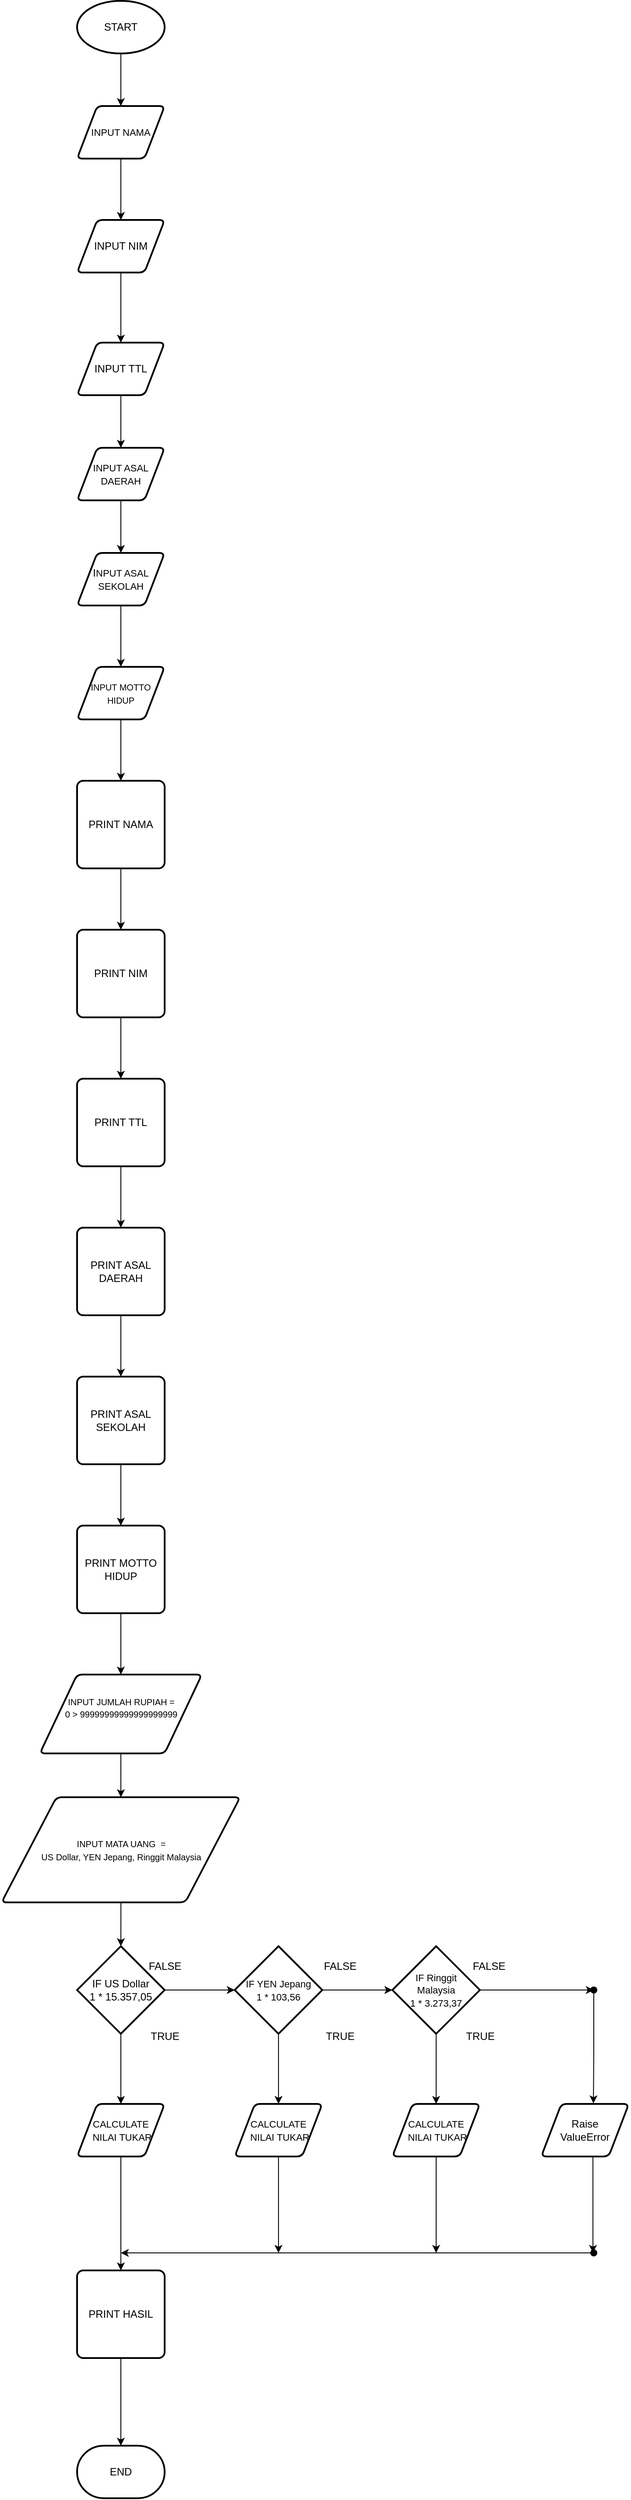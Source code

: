 <mxfile version="21.7.5" type="device">
  <diagram name="Page-1" id="RbCrOZhKYqxqLBZojrEW">
    <mxGraphModel dx="1050" dy="542" grid="1" gridSize="10" guides="1" tooltips="1" connect="1" arrows="1" fold="1" page="1" pageScale="1" pageWidth="850" pageHeight="1100" math="0" shadow="0">
      <root>
        <mxCell id="0" />
        <mxCell id="1" parent="0" />
        <mxCell id="dnzGdEvmZZnzn72nh_tT-3" style="edgeStyle=orthogonalEdgeStyle;rounded=0;orthogonalLoop=1;jettySize=auto;html=1;" parent="1" source="dnzGdEvmZZnzn72nh_tT-1" target="dnzGdEvmZZnzn72nh_tT-2" edge="1">
          <mxGeometry relative="1" as="geometry" />
        </mxCell>
        <mxCell id="dnzGdEvmZZnzn72nh_tT-1" value="START" style="strokeWidth=2;html=1;shape=mxgraph.flowchart.start_1;whiteSpace=wrap;" parent="1" vertex="1">
          <mxGeometry x="360" y="20" width="100" height="60" as="geometry" />
        </mxCell>
        <mxCell id="dnzGdEvmZZnzn72nh_tT-5" value="" style="edgeStyle=orthogonalEdgeStyle;rounded=0;orthogonalLoop=1;jettySize=auto;html=1;" parent="1" source="dnzGdEvmZZnzn72nh_tT-2" target="dnzGdEvmZZnzn72nh_tT-4" edge="1">
          <mxGeometry relative="1" as="geometry" />
        </mxCell>
        <mxCell id="dnzGdEvmZZnzn72nh_tT-2" value="&lt;font style=&quot;font-size: 11px;&quot;&gt;INPUT NAMA&lt;/font&gt;" style="shape=parallelogram;html=1;strokeWidth=2;perimeter=parallelogramPerimeter;whiteSpace=wrap;rounded=1;arcSize=12;size=0.23;" parent="1" vertex="1">
          <mxGeometry x="360" y="140" width="100" height="60" as="geometry" />
        </mxCell>
        <mxCell id="dnzGdEvmZZnzn72nh_tT-7" value="" style="edgeStyle=orthogonalEdgeStyle;rounded=0;orthogonalLoop=1;jettySize=auto;html=1;" parent="1" source="dnzGdEvmZZnzn72nh_tT-4" target="dnzGdEvmZZnzn72nh_tT-6" edge="1">
          <mxGeometry relative="1" as="geometry" />
        </mxCell>
        <mxCell id="dnzGdEvmZZnzn72nh_tT-4" value="INPUT NIM" style="shape=parallelogram;html=1;strokeWidth=2;perimeter=parallelogramPerimeter;whiteSpace=wrap;rounded=1;arcSize=12;size=0.23;" parent="1" vertex="1">
          <mxGeometry x="360" y="270" width="100" height="60" as="geometry" />
        </mxCell>
        <mxCell id="dnzGdEvmZZnzn72nh_tT-9" value="" style="edgeStyle=orthogonalEdgeStyle;rounded=0;orthogonalLoop=1;jettySize=auto;html=1;" parent="1" source="dnzGdEvmZZnzn72nh_tT-6" target="dnzGdEvmZZnzn72nh_tT-8" edge="1">
          <mxGeometry relative="1" as="geometry" />
        </mxCell>
        <mxCell id="dnzGdEvmZZnzn72nh_tT-6" value="INPUT TTL" style="shape=parallelogram;html=1;strokeWidth=2;perimeter=parallelogramPerimeter;whiteSpace=wrap;rounded=1;arcSize=12;size=0.23;" parent="1" vertex="1">
          <mxGeometry x="360" y="410" width="100" height="60" as="geometry" />
        </mxCell>
        <mxCell id="dnzGdEvmZZnzn72nh_tT-11" value="" style="edgeStyle=orthogonalEdgeStyle;rounded=0;orthogonalLoop=1;jettySize=auto;html=1;" parent="1" source="dnzGdEvmZZnzn72nh_tT-8" target="dnzGdEvmZZnzn72nh_tT-10" edge="1">
          <mxGeometry relative="1" as="geometry" />
        </mxCell>
        <mxCell id="dnzGdEvmZZnzn72nh_tT-8" value="&lt;font style=&quot;font-size: 11px;&quot;&gt;INPUT ASAL DAERAH&lt;/font&gt;" style="shape=parallelogram;html=1;strokeWidth=2;perimeter=parallelogramPerimeter;whiteSpace=wrap;rounded=1;arcSize=12;size=0.23;" parent="1" vertex="1">
          <mxGeometry x="360" y="530" width="100" height="60" as="geometry" />
        </mxCell>
        <mxCell id="5kT87oJKtSBSKoZ8AL6F-2" value="" style="edgeStyle=orthogonalEdgeStyle;rounded=0;orthogonalLoop=1;jettySize=auto;html=1;" parent="1" source="dnzGdEvmZZnzn72nh_tT-10" target="5kT87oJKtSBSKoZ8AL6F-1" edge="1">
          <mxGeometry relative="1" as="geometry" />
        </mxCell>
        <mxCell id="dnzGdEvmZZnzn72nh_tT-10" value="I&lt;font style=&quot;font-size: 11px;&quot;&gt;NPUT ASAL SEKOLAH&lt;/font&gt;" style="shape=parallelogram;html=1;strokeWidth=2;perimeter=parallelogramPerimeter;whiteSpace=wrap;rounded=1;arcSize=12;size=0.23;" parent="1" vertex="1">
          <mxGeometry x="360" y="650" width="100" height="60" as="geometry" />
        </mxCell>
        <mxCell id="5kT87oJKtSBSKoZ8AL6F-4" value="" style="edgeStyle=orthogonalEdgeStyle;rounded=0;orthogonalLoop=1;jettySize=auto;html=1;" parent="1" source="5kT87oJKtSBSKoZ8AL6F-1" target="5kT87oJKtSBSKoZ8AL6F-3" edge="1">
          <mxGeometry relative="1" as="geometry" />
        </mxCell>
        <mxCell id="5kT87oJKtSBSKoZ8AL6F-1" value="&lt;font style=&quot;font-size: 10px;&quot;&gt;INPUT MOTTO HIDUP&lt;/font&gt;" style="shape=parallelogram;html=1;strokeWidth=2;perimeter=parallelogramPerimeter;whiteSpace=wrap;rounded=1;arcSize=12;size=0.23;" parent="1" vertex="1">
          <mxGeometry x="360" y="780" width="100" height="60" as="geometry" />
        </mxCell>
        <mxCell id="5kT87oJKtSBSKoZ8AL6F-6" value="" style="edgeStyle=orthogonalEdgeStyle;rounded=0;orthogonalLoop=1;jettySize=auto;html=1;" parent="1" source="5kT87oJKtSBSKoZ8AL6F-3" target="5kT87oJKtSBSKoZ8AL6F-5" edge="1">
          <mxGeometry relative="1" as="geometry" />
        </mxCell>
        <mxCell id="5kT87oJKtSBSKoZ8AL6F-3" value="PRINT NAMA" style="rounded=1;whiteSpace=wrap;html=1;absoluteArcSize=1;arcSize=14;strokeWidth=2;" parent="1" vertex="1">
          <mxGeometry x="360" y="910" width="100" height="100" as="geometry" />
        </mxCell>
        <mxCell id="5kT87oJKtSBSKoZ8AL6F-8" value="" style="edgeStyle=orthogonalEdgeStyle;rounded=0;orthogonalLoop=1;jettySize=auto;html=1;" parent="1" source="5kT87oJKtSBSKoZ8AL6F-5" target="5kT87oJKtSBSKoZ8AL6F-7" edge="1">
          <mxGeometry relative="1" as="geometry" />
        </mxCell>
        <mxCell id="5kT87oJKtSBSKoZ8AL6F-5" value="PRINT NIM" style="rounded=1;whiteSpace=wrap;html=1;absoluteArcSize=1;arcSize=14;strokeWidth=2;" parent="1" vertex="1">
          <mxGeometry x="360" y="1080" width="100" height="100" as="geometry" />
        </mxCell>
        <mxCell id="5kT87oJKtSBSKoZ8AL6F-10" value="" style="edgeStyle=orthogonalEdgeStyle;rounded=0;orthogonalLoop=1;jettySize=auto;html=1;" parent="1" source="5kT87oJKtSBSKoZ8AL6F-7" target="5kT87oJKtSBSKoZ8AL6F-9" edge="1">
          <mxGeometry relative="1" as="geometry" />
        </mxCell>
        <mxCell id="5kT87oJKtSBSKoZ8AL6F-7" value="PRINT TTL" style="rounded=1;whiteSpace=wrap;html=1;absoluteArcSize=1;arcSize=14;strokeWidth=2;" parent="1" vertex="1">
          <mxGeometry x="360" y="1250" width="100" height="100" as="geometry" />
        </mxCell>
        <mxCell id="5kT87oJKtSBSKoZ8AL6F-12" value="" style="edgeStyle=orthogonalEdgeStyle;rounded=0;orthogonalLoop=1;jettySize=auto;html=1;" parent="1" source="5kT87oJKtSBSKoZ8AL6F-9" target="5kT87oJKtSBSKoZ8AL6F-11" edge="1">
          <mxGeometry relative="1" as="geometry" />
        </mxCell>
        <mxCell id="5kT87oJKtSBSKoZ8AL6F-9" value="PRINT ASAL DAERAH" style="rounded=1;whiteSpace=wrap;html=1;absoluteArcSize=1;arcSize=14;strokeWidth=2;" parent="1" vertex="1">
          <mxGeometry x="360" y="1420" width="100" height="100" as="geometry" />
        </mxCell>
        <mxCell id="5kT87oJKtSBSKoZ8AL6F-14" value="" style="edgeStyle=orthogonalEdgeStyle;rounded=0;orthogonalLoop=1;jettySize=auto;html=1;" parent="1" source="5kT87oJKtSBSKoZ8AL6F-11" target="5kT87oJKtSBSKoZ8AL6F-13" edge="1">
          <mxGeometry relative="1" as="geometry" />
        </mxCell>
        <mxCell id="5kT87oJKtSBSKoZ8AL6F-11" value="PRINT ASAL SEKOLAH" style="rounded=1;whiteSpace=wrap;html=1;absoluteArcSize=1;arcSize=14;strokeWidth=2;" parent="1" vertex="1">
          <mxGeometry x="360" y="1590" width="100" height="100" as="geometry" />
        </mxCell>
        <mxCell id="5kT87oJKtSBSKoZ8AL6F-16" value="" style="edgeStyle=orthogonalEdgeStyle;rounded=0;orthogonalLoop=1;jettySize=auto;html=1;" parent="1" source="5kT87oJKtSBSKoZ8AL6F-13" target="5kT87oJKtSBSKoZ8AL6F-15" edge="1">
          <mxGeometry relative="1" as="geometry" />
        </mxCell>
        <mxCell id="5kT87oJKtSBSKoZ8AL6F-13" value="PRINT MOTTO HIDUP" style="rounded=1;whiteSpace=wrap;html=1;absoluteArcSize=1;arcSize=14;strokeWidth=2;" parent="1" vertex="1">
          <mxGeometry x="360" y="1760" width="100" height="100" as="geometry" />
        </mxCell>
        <mxCell id="5kT87oJKtSBSKoZ8AL6F-19" value="" style="edgeStyle=orthogonalEdgeStyle;rounded=0;orthogonalLoop=1;jettySize=auto;html=1;" parent="1" source="5kT87oJKtSBSKoZ8AL6F-15" target="5kT87oJKtSBSKoZ8AL6F-18" edge="1">
          <mxGeometry relative="1" as="geometry" />
        </mxCell>
        <mxCell id="5kT87oJKtSBSKoZ8AL6F-15" value="&lt;font style=&quot;font-size: 10px;&quot;&gt;INPUT JUMLAH RUPIAH =&lt;br&gt;0 &amp;gt; 99999999999999999999&lt;br&gt;&lt;br&gt;&lt;/font&gt;" style="shape=parallelogram;html=1;strokeWidth=2;perimeter=parallelogramPerimeter;whiteSpace=wrap;rounded=1;arcSize=12;size=0.23;" parent="1" vertex="1">
          <mxGeometry x="317.5" y="1930" width="185" height="90" as="geometry" />
        </mxCell>
        <mxCell id="5kT87oJKtSBSKoZ8AL6F-21" value="" style="edgeStyle=orthogonalEdgeStyle;rounded=0;orthogonalLoop=1;jettySize=auto;html=1;" parent="1" source="5kT87oJKtSBSKoZ8AL6F-18" target="5kT87oJKtSBSKoZ8AL6F-20" edge="1">
          <mxGeometry relative="1" as="geometry" />
        </mxCell>
        <mxCell id="5kT87oJKtSBSKoZ8AL6F-18" value="&lt;font style=&quot;font-size: 10px;&quot;&gt;INPUT MATA UANG&amp;nbsp; =&lt;br&gt;US Dollar, YEN Jepang, Ringgit Malaysia&lt;br&gt;&lt;/font&gt;" style="shape=parallelogram;html=1;strokeWidth=2;perimeter=parallelogramPerimeter;whiteSpace=wrap;rounded=1;arcSize=12;size=0.23;" parent="1" vertex="1">
          <mxGeometry x="273.75" y="2070" width="272.5" height="120" as="geometry" />
        </mxCell>
        <mxCell id="5kT87oJKtSBSKoZ8AL6F-29" value="" style="edgeStyle=orthogonalEdgeStyle;rounded=0;orthogonalLoop=1;jettySize=auto;html=1;" parent="1" source="5kT87oJKtSBSKoZ8AL6F-20" target="5kT87oJKtSBSKoZ8AL6F-28" edge="1">
          <mxGeometry relative="1" as="geometry" />
        </mxCell>
        <mxCell id="5kT87oJKtSBSKoZ8AL6F-33" value="" style="edgeStyle=orthogonalEdgeStyle;rounded=0;orthogonalLoop=1;jettySize=auto;html=1;" parent="1" source="5kT87oJKtSBSKoZ8AL6F-20" target="5kT87oJKtSBSKoZ8AL6F-32" edge="1">
          <mxGeometry relative="1" as="geometry" />
        </mxCell>
        <mxCell id="5kT87oJKtSBSKoZ8AL6F-20" value="IF US Dollar&lt;br&gt;1 *&amp;nbsp;15.357,05" style="strokeWidth=2;html=1;shape=mxgraph.flowchart.decision;whiteSpace=wrap;" parent="1" vertex="1">
          <mxGeometry x="360" y="2240" width="100" height="100" as="geometry" />
        </mxCell>
        <mxCell id="5kT87oJKtSBSKoZ8AL6F-31" value="" style="edgeStyle=orthogonalEdgeStyle;rounded=0;orthogonalLoop=1;jettySize=auto;html=1;" parent="1" source="5kT87oJKtSBSKoZ8AL6F-28" target="5kT87oJKtSBSKoZ8AL6F-30" edge="1">
          <mxGeometry relative="1" as="geometry" />
        </mxCell>
        <mxCell id="5kT87oJKtSBSKoZ8AL6F-35" value="" style="edgeStyle=orthogonalEdgeStyle;rounded=0;orthogonalLoop=1;jettySize=auto;html=1;" parent="1" source="5kT87oJKtSBSKoZ8AL6F-28" target="5kT87oJKtSBSKoZ8AL6F-34" edge="1">
          <mxGeometry relative="1" as="geometry" />
        </mxCell>
        <mxCell id="5kT87oJKtSBSKoZ8AL6F-28" value="&lt;font style=&quot;font-size: 11px;&quot;&gt;IF YEN Jepang&lt;br&gt;1 *&amp;nbsp;103,56&lt;/font&gt;" style="strokeWidth=2;html=1;shape=mxgraph.flowchart.decision;whiteSpace=wrap;" parent="1" vertex="1">
          <mxGeometry x="540" y="2240" width="100" height="100" as="geometry" />
        </mxCell>
        <mxCell id="5kT87oJKtSBSKoZ8AL6F-37" value="" style="edgeStyle=orthogonalEdgeStyle;rounded=0;orthogonalLoop=1;jettySize=auto;html=1;" parent="1" source="5kT87oJKtSBSKoZ8AL6F-30" target="5kT87oJKtSBSKoZ8AL6F-36" edge="1">
          <mxGeometry relative="1" as="geometry" />
        </mxCell>
        <mxCell id="5kT87oJKtSBSKoZ8AL6F-47" value="" style="edgeStyle=orthogonalEdgeStyle;rounded=0;orthogonalLoop=1;jettySize=auto;html=1;" parent="1" source="5kT87oJKtSBSKoZ8AL6F-30" target="5kT87oJKtSBSKoZ8AL6F-46" edge="1">
          <mxGeometry relative="1" as="geometry" />
        </mxCell>
        <mxCell id="5kT87oJKtSBSKoZ8AL6F-30" value="&lt;font style=&quot;font-size: 11px;&quot;&gt;IF Ringgit &lt;br&gt;Malaysia&lt;br&gt;1 *&amp;nbsp;3.273,37&lt;/font&gt;" style="strokeWidth=2;html=1;shape=mxgraph.flowchart.decision;whiteSpace=wrap;" parent="1" vertex="1">
          <mxGeometry x="720" y="2240" width="100" height="100" as="geometry" />
        </mxCell>
        <mxCell id="JAHdt9f8_CS7W_Za1n9P-2" style="edgeStyle=orthogonalEdgeStyle;rounded=0;orthogonalLoop=1;jettySize=auto;html=1;" edge="1" parent="1" source="5kT87oJKtSBSKoZ8AL6F-32" target="JAHdt9f8_CS7W_Za1n9P-1">
          <mxGeometry relative="1" as="geometry" />
        </mxCell>
        <mxCell id="5kT87oJKtSBSKoZ8AL6F-32" value="&lt;font style=&quot;font-size: 11px;&quot;&gt;CALCULATE&lt;br&gt;&amp;nbsp;NILAI TUKAR&lt;/font&gt;" style="shape=parallelogram;html=1;strokeWidth=2;perimeter=parallelogramPerimeter;whiteSpace=wrap;rounded=1;arcSize=12;size=0.23;" parent="1" vertex="1">
          <mxGeometry x="360" y="2420" width="100" height="60" as="geometry" />
        </mxCell>
        <mxCell id="5kT87oJKtSBSKoZ8AL6F-54" style="edgeStyle=orthogonalEdgeStyle;rounded=0;orthogonalLoop=1;jettySize=auto;html=1;" parent="1" source="5kT87oJKtSBSKoZ8AL6F-34" edge="1">
          <mxGeometry relative="1" as="geometry">
            <mxPoint x="590" y="2590" as="targetPoint" />
          </mxGeometry>
        </mxCell>
        <mxCell id="5kT87oJKtSBSKoZ8AL6F-34" value="&lt;font style=&quot;font-size: 11px;&quot;&gt;CALCULATE&lt;br&gt;&amp;nbsp;NILAI TUKAR&lt;/font&gt;" style="shape=parallelogram;html=1;strokeWidth=2;perimeter=parallelogramPerimeter;whiteSpace=wrap;rounded=1;arcSize=12;size=0.23;" parent="1" vertex="1">
          <mxGeometry x="540" y="2420" width="100" height="60" as="geometry" />
        </mxCell>
        <mxCell id="5kT87oJKtSBSKoZ8AL6F-55" style="edgeStyle=orthogonalEdgeStyle;rounded=0;orthogonalLoop=1;jettySize=auto;html=1;" parent="1" source="5kT87oJKtSBSKoZ8AL6F-36" edge="1">
          <mxGeometry relative="1" as="geometry">
            <mxPoint x="770" y="2590" as="targetPoint" />
          </mxGeometry>
        </mxCell>
        <mxCell id="5kT87oJKtSBSKoZ8AL6F-36" value="&lt;font style=&quot;font-size: 11px;&quot;&gt;CALCULATE&lt;br&gt;&amp;nbsp;NILAI TUKAR&lt;/font&gt;" style="shape=parallelogram;html=1;strokeWidth=2;perimeter=parallelogramPerimeter;whiteSpace=wrap;rounded=1;arcSize=12;size=0.23;" parent="1" vertex="1">
          <mxGeometry x="720" y="2420" width="100" height="60" as="geometry" />
        </mxCell>
        <mxCell id="5kT87oJKtSBSKoZ8AL6F-38" value="END" style="strokeWidth=2;html=1;shape=mxgraph.flowchart.terminator;whiteSpace=wrap;" parent="1" vertex="1">
          <mxGeometry x="360" y="2810" width="100" height="60" as="geometry" />
        </mxCell>
        <mxCell id="5kT87oJKtSBSKoZ8AL6F-49" style="edgeStyle=orthogonalEdgeStyle;rounded=0;orthogonalLoop=1;jettySize=auto;html=1;exitX=0.5;exitY=0;exitDx=0;exitDy=0;" parent="1" source="5kT87oJKtSBSKoZ8AL6F-40" edge="1">
          <mxGeometry relative="1" as="geometry">
            <mxPoint x="940" y="2430" as="targetPoint" />
          </mxGeometry>
        </mxCell>
        <mxCell id="5kT87oJKtSBSKoZ8AL6F-52" value="" style="edgeStyle=orthogonalEdgeStyle;rounded=0;orthogonalLoop=1;jettySize=auto;html=1;" parent="1" edge="1">
          <mxGeometry relative="1" as="geometry">
            <mxPoint x="949.05" y="2480" as="sourcePoint" />
            <mxPoint x="949.05" y="2590" as="targetPoint" />
          </mxGeometry>
        </mxCell>
        <mxCell id="5kT87oJKtSBSKoZ8AL6F-40" value="Raise &lt;br&gt;ValueError" style="shape=parallelogram;html=1;strokeWidth=2;perimeter=parallelogramPerimeter;whiteSpace=wrap;rounded=1;arcSize=12;size=0.23;" parent="1" vertex="1">
          <mxGeometry x="890" y="2420" width="100" height="60" as="geometry" />
        </mxCell>
        <mxCell id="5kT87oJKtSBSKoZ8AL6F-46" value="" style="shape=waypoint;sketch=0;size=6;pointerEvents=1;points=[];fillColor=default;resizable=0;rotatable=0;perimeter=centerPerimeter;snapToPoint=1;strokeWidth=2;" parent="1" vertex="1">
          <mxGeometry x="940" y="2280" width="20" height="20" as="geometry" />
        </mxCell>
        <mxCell id="5kT87oJKtSBSKoZ8AL6F-50" style="edgeStyle=orthogonalEdgeStyle;rounded=0;orthogonalLoop=1;jettySize=auto;html=1;entryX=0.596;entryY=-0.011;entryDx=0;entryDy=0;entryPerimeter=0;" parent="1" source="5kT87oJKtSBSKoZ8AL6F-46" target="5kT87oJKtSBSKoZ8AL6F-40" edge="1">
          <mxGeometry relative="1" as="geometry" />
        </mxCell>
        <mxCell id="5kT87oJKtSBSKoZ8AL6F-53" style="edgeStyle=orthogonalEdgeStyle;rounded=0;orthogonalLoop=1;jettySize=auto;html=1;" parent="1" source="5kT87oJKtSBSKoZ8AL6F-51" edge="1">
          <mxGeometry relative="1" as="geometry">
            <mxPoint x="410" y="2590" as="targetPoint" />
          </mxGeometry>
        </mxCell>
        <mxCell id="5kT87oJKtSBSKoZ8AL6F-51" value="" style="shape=waypoint;sketch=0;size=6;pointerEvents=1;points=[];fillColor=default;resizable=0;rotatable=0;perimeter=centerPerimeter;snapToPoint=1;strokeWidth=2;rounded=1;arcSize=12;" parent="1" vertex="1">
          <mxGeometry x="940" y="2580" width="20" height="20" as="geometry" />
        </mxCell>
        <mxCell id="5kT87oJKtSBSKoZ8AL6F-56" value="TRUE" style="text;html=1;align=center;verticalAlign=middle;resizable=0;points=[];autosize=1;strokeColor=none;fillColor=none;" parent="1" vertex="1">
          <mxGeometry x="430" y="2328" width="60" height="30" as="geometry" />
        </mxCell>
        <mxCell id="5kT87oJKtSBSKoZ8AL6F-57" value="FALSE" style="text;html=1;align=center;verticalAlign=middle;resizable=0;points=[];autosize=1;strokeColor=none;fillColor=none;" parent="1" vertex="1">
          <mxGeometry x="430" y="2248" width="60" height="30" as="geometry" />
        </mxCell>
        <mxCell id="5kT87oJKtSBSKoZ8AL6F-58" value="TRUE" style="text;html=1;align=center;verticalAlign=middle;resizable=0;points=[];autosize=1;strokeColor=none;fillColor=none;" parent="1" vertex="1">
          <mxGeometry x="630" y="2328" width="60" height="30" as="geometry" />
        </mxCell>
        <mxCell id="5kT87oJKtSBSKoZ8AL6F-59" value="FALSE" style="text;html=1;align=center;verticalAlign=middle;resizable=0;points=[];autosize=1;strokeColor=none;fillColor=none;" parent="1" vertex="1">
          <mxGeometry x="630" y="2248" width="60" height="30" as="geometry" />
        </mxCell>
        <mxCell id="5kT87oJKtSBSKoZ8AL6F-60" value="FALSE" style="text;html=1;align=center;verticalAlign=middle;resizable=0;points=[];autosize=1;strokeColor=none;fillColor=none;" parent="1" vertex="1">
          <mxGeometry x="800" y="2248" width="60" height="30" as="geometry" />
        </mxCell>
        <mxCell id="5kT87oJKtSBSKoZ8AL6F-61" value="TRUE" style="text;html=1;align=center;verticalAlign=middle;resizable=0;points=[];autosize=1;strokeColor=none;fillColor=none;" parent="1" vertex="1">
          <mxGeometry x="790" y="2328" width="60" height="30" as="geometry" />
        </mxCell>
        <mxCell id="JAHdt9f8_CS7W_Za1n9P-3" style="edgeStyle=orthogonalEdgeStyle;rounded=0;orthogonalLoop=1;jettySize=auto;html=1;entryX=0.5;entryY=0;entryDx=0;entryDy=0;entryPerimeter=0;" edge="1" parent="1" source="JAHdt9f8_CS7W_Za1n9P-1" target="5kT87oJKtSBSKoZ8AL6F-38">
          <mxGeometry relative="1" as="geometry" />
        </mxCell>
        <mxCell id="JAHdt9f8_CS7W_Za1n9P-1" value="PRINT HASIL" style="rounded=1;whiteSpace=wrap;html=1;absoluteArcSize=1;arcSize=14;strokeWidth=2;" vertex="1" parent="1">
          <mxGeometry x="360" y="2610" width="100" height="100" as="geometry" />
        </mxCell>
      </root>
    </mxGraphModel>
  </diagram>
</mxfile>
